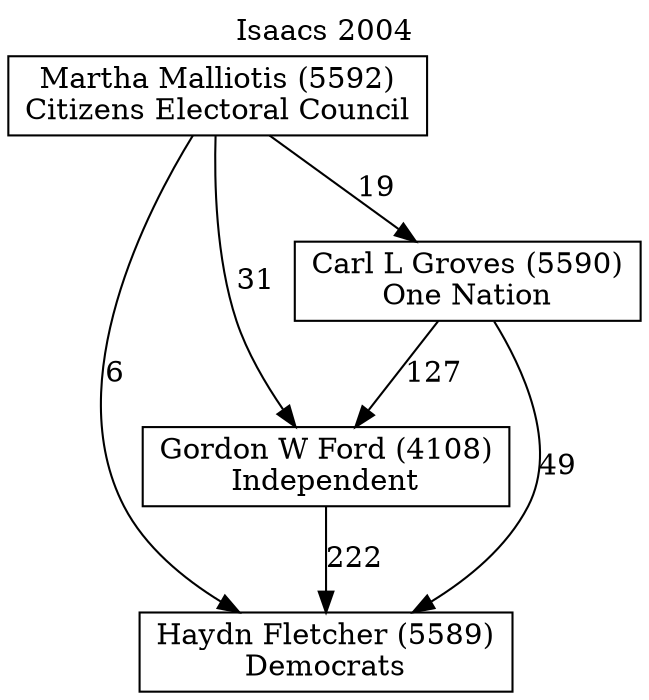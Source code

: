 // House preference flow
digraph "Haydn Fletcher (5589)_Isaacs_2004" {
	graph [label="Isaacs 2004" labelloc=t mclimit=10]
	node [shape=box]
	"Haydn Fletcher (5589)" [label="Haydn Fletcher (5589)
Democrats"]
	"Gordon W Ford (4108)" [label="Gordon W Ford (4108)
Independent"]
	"Carl L Groves (5590)" [label="Carl L Groves (5590)
One Nation"]
	"Martha Malliotis (5592)" [label="Martha Malliotis (5592)
Citizens Electoral Council"]
	"Gordon W Ford (4108)" -> "Haydn Fletcher (5589)" [label=222]
	"Carl L Groves (5590)" -> "Gordon W Ford (4108)" [label=127]
	"Martha Malliotis (5592)" -> "Carl L Groves (5590)" [label=19]
	"Carl L Groves (5590)" -> "Haydn Fletcher (5589)" [label=49]
	"Martha Malliotis (5592)" -> "Haydn Fletcher (5589)" [label=6]
	"Martha Malliotis (5592)" -> "Gordon W Ford (4108)" [label=31]
}
